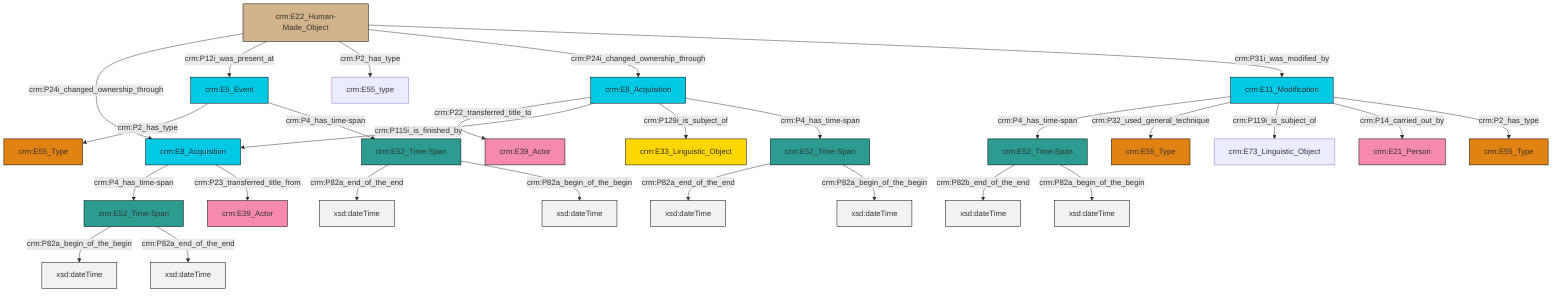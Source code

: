 graph TD
classDef Literal fill:#f2f2f2,stroke:#000000;
classDef CRM_Entity fill:#FFFFFF,stroke:#000000;
classDef Temporal_Entity fill:#00C9E6, stroke:#000000;
classDef Type fill:#E18312, stroke:#000000;
classDef Time-Span fill:#2C9C91, stroke:#000000;
classDef Appellation fill:#FFEB7F, stroke:#000000;
classDef Place fill:#008836, stroke:#000000;
classDef Persistent_Item fill:#B266B2, stroke:#000000;
classDef Conceptual_Object fill:#FFD700, stroke:#000000;
classDef Physical_Thing fill:#D2B48C, stroke:#000000;
classDef Actor fill:#f58aad, stroke:#000000;
classDef PC_Classes fill:#4ce600, stroke:#000000;
classDef Multi fill:#cccccc,stroke:#000000;

0["crm:E8_Acquisition"]:::Temporal_Entity -->|crm:P4_has_time-span| 2["crm:E52_Time-Span"]:::Time-Span
3["crm:E52_Time-Span"]:::Time-Span -->|crm:P82b_end_of_the_end| 4[xsd:dateTime]:::Literal
9["crm:E8_Acquisition"]:::Temporal_Entity -->|crm:P22_transferred_title_to| 11["crm:E39_Actor"]:::Actor
18["crm:E11_Modification"]:::Temporal_Entity -->|crm:P4_has_time-span| 3["crm:E52_Time-Span"]:::Time-Span
18["crm:E11_Modification"]:::Temporal_Entity -->|crm:P32_used_general_technique| 21["crm:E55_Type"]:::Type
18["crm:E11_Modification"]:::Temporal_Entity -->|crm:P119i_is_subject_of| 22["crm:E73_Linguistic_Object"]:::Default
23["crm:E22_Human-Made_Object"]:::Physical_Thing -->|crm:P24i_changed_ownership_through| 0["crm:E8_Acquisition"]:::Temporal_Entity
2["crm:E52_Time-Span"]:::Time-Span -->|crm:P82a_begin_of_the_begin| 25[xsd:dateTime]:::Literal
9["crm:E8_Acquisition"]:::Temporal_Entity -->|crm:P115i_is_finished_by| 0["crm:E8_Acquisition"]:::Temporal_Entity
16["crm:E52_Time-Span"]:::Time-Span -->|crm:P82a_end_of_the_end| 26[xsd:dateTime]:::Literal
23["crm:E22_Human-Made_Object"]:::Physical_Thing -->|crm:P12i_was_present_at| 7["crm:E5_Event"]:::Temporal_Entity
2["crm:E52_Time-Span"]:::Time-Span -->|crm:P82a_end_of_the_end| 27[xsd:dateTime]:::Literal
0["crm:E8_Acquisition"]:::Temporal_Entity -->|crm:P23_transferred_title_from| 29["crm:E39_Actor"]:::Actor
18["crm:E11_Modification"]:::Temporal_Entity -->|crm:P14_carried_out_by| 14["crm:E21_Person"]:::Actor
23["crm:E22_Human-Made_Object"]:::Physical_Thing -->|crm:P2_has_type| 12["crm:E55_type"]:::Default
23["crm:E22_Human-Made_Object"]:::Physical_Thing -->|crm:P24i_changed_ownership_through| 9["crm:E8_Acquisition"]:::Temporal_Entity
5["crm:E52_Time-Span"]:::Time-Span -->|crm:P82a_end_of_the_end| 34[xsd:dateTime]:::Literal
7["crm:E5_Event"]:::Temporal_Entity -->|crm:P2_has_type| 19["crm:E55_Type"]:::Type
5["crm:E52_Time-Span"]:::Time-Span -->|crm:P82a_begin_of_the_begin| 39[xsd:dateTime]:::Literal
18["crm:E11_Modification"]:::Temporal_Entity -->|crm:P2_has_type| 36["crm:E55_Type"]:::Type
23["crm:E22_Human-Made_Object"]:::Physical_Thing -->|crm:P31i_was_modified_by| 18["crm:E11_Modification"]:::Temporal_Entity
9["crm:E8_Acquisition"]:::Temporal_Entity -->|crm:P129i_is_subject_of| 32["crm:E33_Linguistic_Object"]:::Conceptual_Object
7["crm:E5_Event"]:::Temporal_Entity -->|crm:P4_has_time-span| 16["crm:E52_Time-Span"]:::Time-Span
3["crm:E52_Time-Span"]:::Time-Span -->|crm:P82a_begin_of_the_begin| 42[xsd:dateTime]:::Literal
16["crm:E52_Time-Span"]:::Time-Span -->|crm:P82a_begin_of_the_begin| 43[xsd:dateTime]:::Literal
9["crm:E8_Acquisition"]:::Temporal_Entity -->|crm:P4_has_time-span| 5["crm:E52_Time-Span"]:::Time-Span